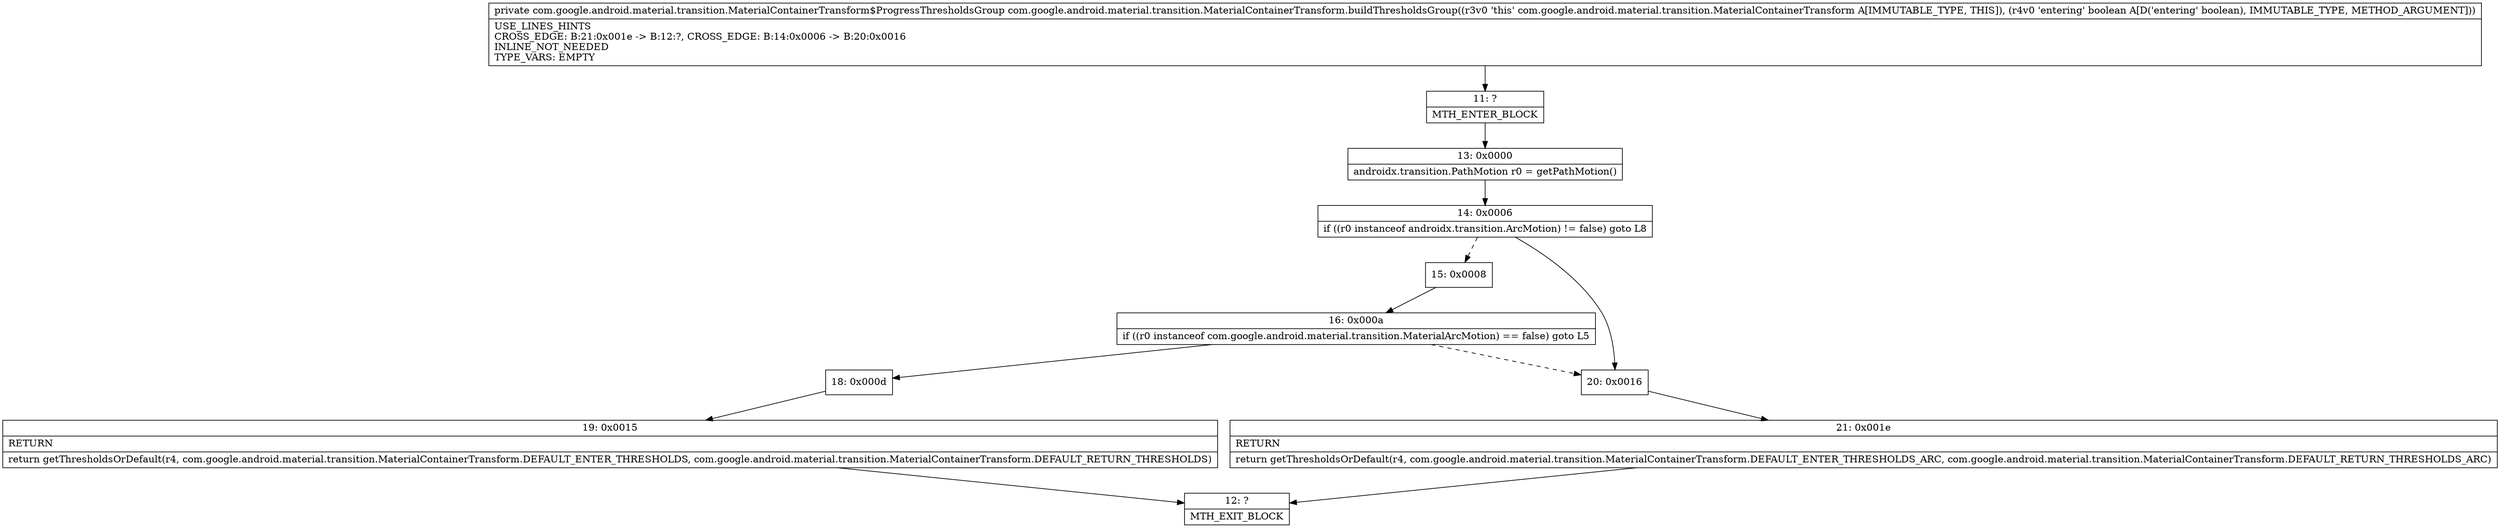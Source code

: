 digraph "CFG forcom.google.android.material.transition.MaterialContainerTransform.buildThresholdsGroup(Z)Lcom\/google\/android\/material\/transition\/MaterialContainerTransform$ProgressThresholdsGroup;" {
Node_11 [shape=record,label="{11\:\ ?|MTH_ENTER_BLOCK\l}"];
Node_13 [shape=record,label="{13\:\ 0x0000|androidx.transition.PathMotion r0 = getPathMotion()\l}"];
Node_14 [shape=record,label="{14\:\ 0x0006|if ((r0 instanceof androidx.transition.ArcMotion) != false) goto L8\l}"];
Node_15 [shape=record,label="{15\:\ 0x0008}"];
Node_16 [shape=record,label="{16\:\ 0x000a|if ((r0 instanceof com.google.android.material.transition.MaterialArcMotion) == false) goto L5\l}"];
Node_18 [shape=record,label="{18\:\ 0x000d}"];
Node_19 [shape=record,label="{19\:\ 0x0015|RETURN\l|return getThresholdsOrDefault(r4, com.google.android.material.transition.MaterialContainerTransform.DEFAULT_ENTER_THRESHOLDS, com.google.android.material.transition.MaterialContainerTransform.DEFAULT_RETURN_THRESHOLDS)\l}"];
Node_12 [shape=record,label="{12\:\ ?|MTH_EXIT_BLOCK\l}"];
Node_20 [shape=record,label="{20\:\ 0x0016}"];
Node_21 [shape=record,label="{21\:\ 0x001e|RETURN\l|return getThresholdsOrDefault(r4, com.google.android.material.transition.MaterialContainerTransform.DEFAULT_ENTER_THRESHOLDS_ARC, com.google.android.material.transition.MaterialContainerTransform.DEFAULT_RETURN_THRESHOLDS_ARC)\l}"];
MethodNode[shape=record,label="{private com.google.android.material.transition.MaterialContainerTransform$ProgressThresholdsGroup com.google.android.material.transition.MaterialContainerTransform.buildThresholdsGroup((r3v0 'this' com.google.android.material.transition.MaterialContainerTransform A[IMMUTABLE_TYPE, THIS]), (r4v0 'entering' boolean A[D('entering' boolean), IMMUTABLE_TYPE, METHOD_ARGUMENT]))  | USE_LINES_HINTS\lCROSS_EDGE: B:21:0x001e \-\> B:12:?, CROSS_EDGE: B:14:0x0006 \-\> B:20:0x0016\lINLINE_NOT_NEEDED\lTYPE_VARS: EMPTY\l}"];
MethodNode -> Node_11;Node_11 -> Node_13;
Node_13 -> Node_14;
Node_14 -> Node_15[style=dashed];
Node_14 -> Node_20;
Node_15 -> Node_16;
Node_16 -> Node_18;
Node_16 -> Node_20[style=dashed];
Node_18 -> Node_19;
Node_19 -> Node_12;
Node_20 -> Node_21;
Node_21 -> Node_12;
}

